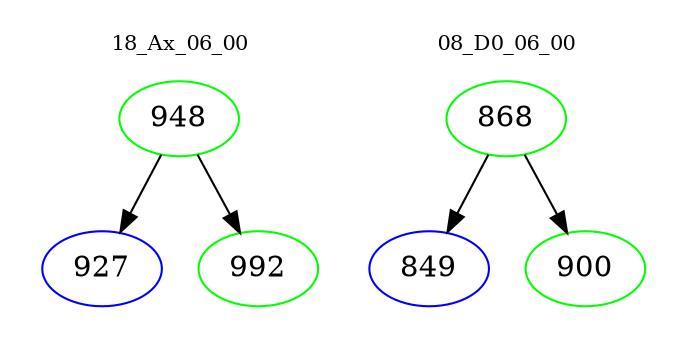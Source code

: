 digraph{
subgraph cluster_0 {
color = white
label = "18_Ax_06_00";
fontsize=10;
T0_948 [label="948", color="green"]
T0_948 -> T0_927 [color="black"]
T0_927 [label="927", color="blue"]
T0_948 -> T0_992 [color="black"]
T0_992 [label="992", color="green"]
}
subgraph cluster_1 {
color = white
label = "08_D0_06_00";
fontsize=10;
T1_868 [label="868", color="green"]
T1_868 -> T1_849 [color="black"]
T1_849 [label="849", color="blue"]
T1_868 -> T1_900 [color="black"]
T1_900 [label="900", color="green"]
}
}
